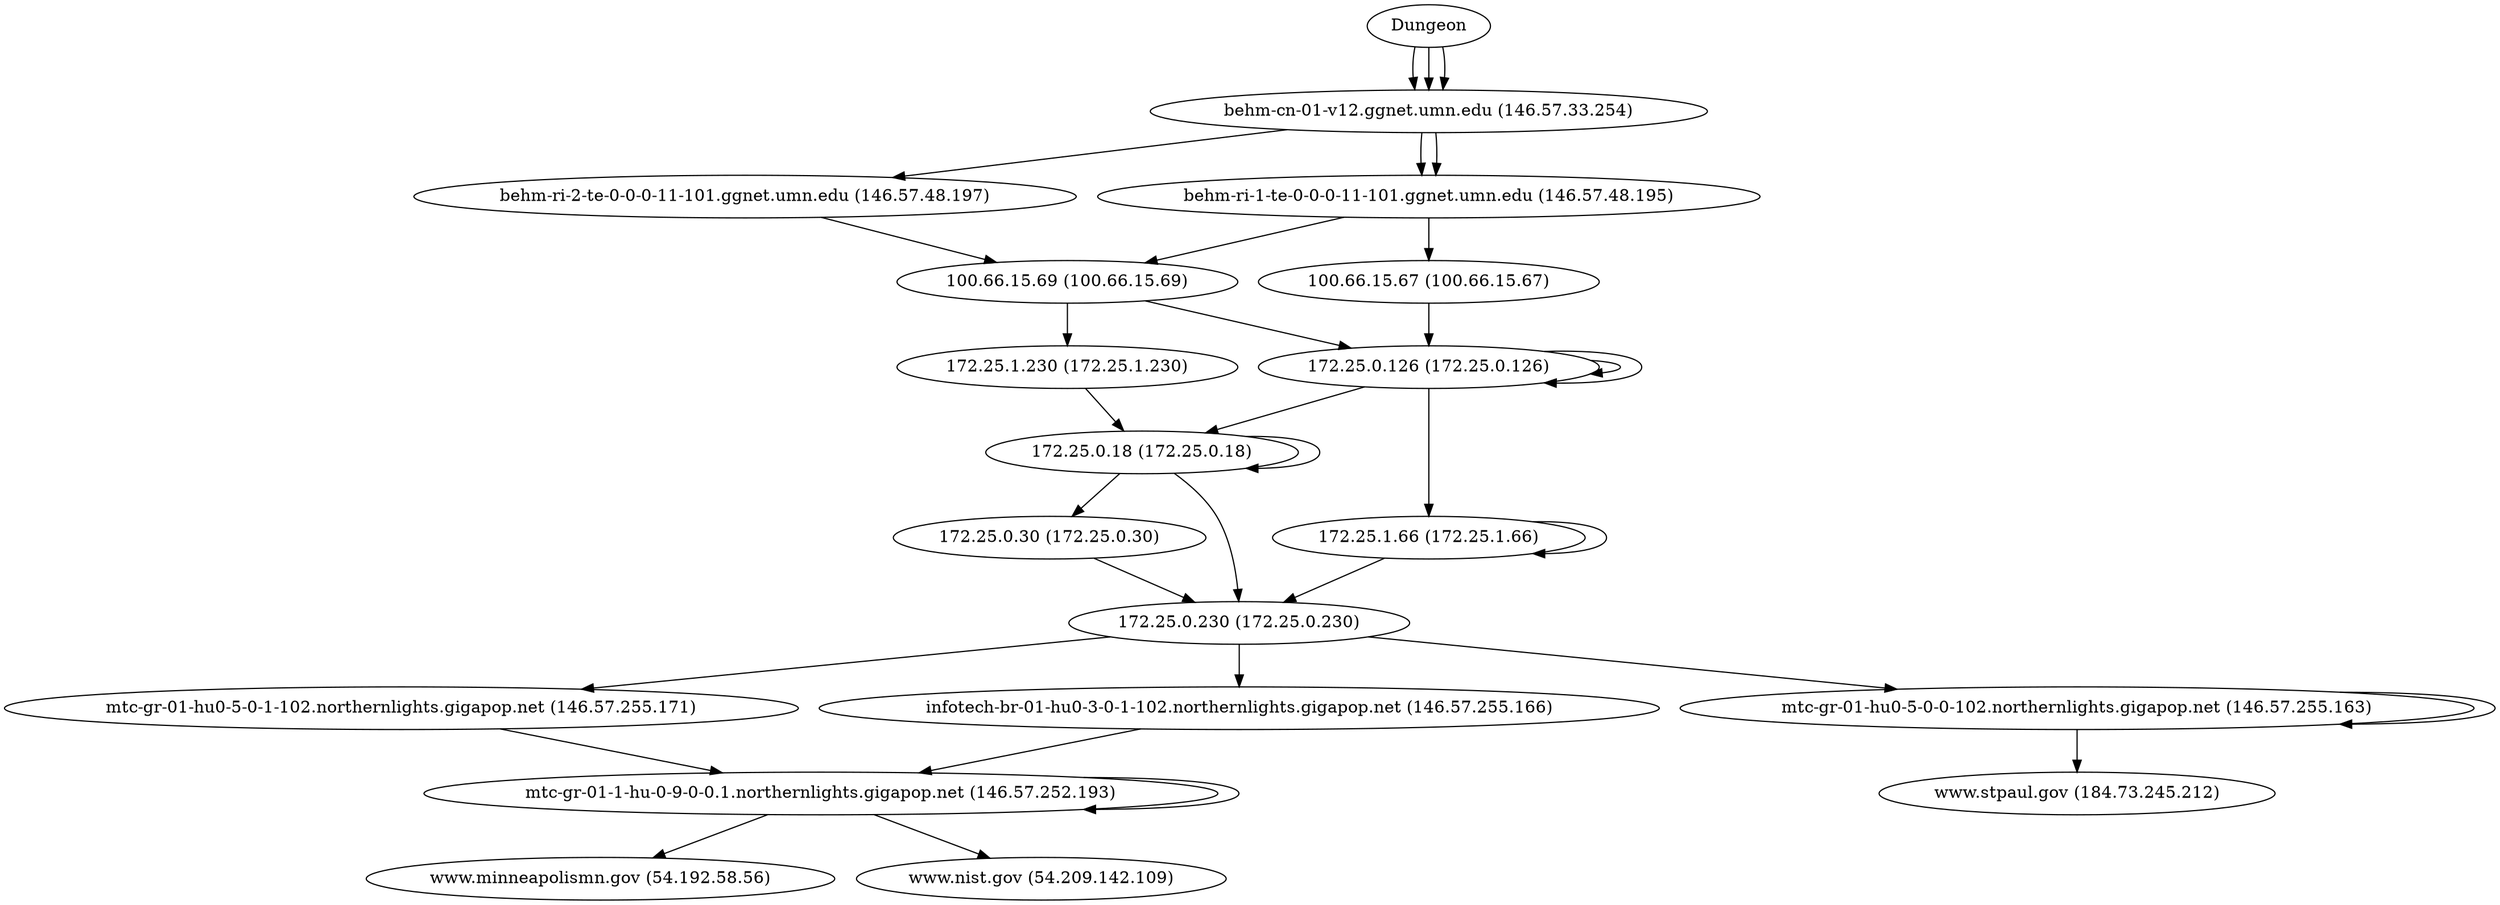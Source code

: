 digraph network {

// traceroute to www.minneapolismn.gov (54.192.58.56), 60 hops max, 60 byte packets
"Dungeon" -> "behm-cn-01-v12.ggnet.umn.edu (146.57.33.254)";
"behm-cn-01-v12.ggnet.umn.edu (146.57.33.254)" -> "behm-ri-1-te-0-0-0-11-101.ggnet.umn.edu (146.57.48.195)";
"behm-ri-1-te-0-0-0-11-101.ggnet.umn.edu (146.57.48.195)" -> "100.66.15.69 (100.66.15.69)";
"100.66.15.69 (100.66.15.69)" -> "172.25.0.126 (172.25.0.126)";
"172.25.0.126 (172.25.0.126)" -> "172.25.0.126 (172.25.0.126)";
"172.25.0.126 (172.25.0.126)" -> "172.25.0.18 (172.25.0.18)";
"172.25.0.18 (172.25.0.18)" -> "172.25.0.30 (172.25.0.30)";
"172.25.0.30 (172.25.0.30)" -> "172.25.0.230 (172.25.0.230)";
"172.25.0.230 (172.25.0.230)" -> "mtc-gr-01-hu0-5-0-1-102.northernlights.gigapop.net (146.57.255.171)";
"mtc-gr-01-hu0-5-0-1-102.northernlights.gigapop.net (146.57.255.171)" -> "mtc-gr-01-1-hu-0-9-0-0.1.northernlights.gigapop.net (146.57.252.193)";
"mtc-gr-01-1-hu-0-9-0-0.1.northernlights.gigapop.net (146.57.252.193)" -> "www.minneapolismn.gov (54.192.58.56)";

// traceroute to www.stpaul.gov (184.73.245.212), 60 hops max, 60 byte packets
"Dungeon" -> "behm-cn-01-v12.ggnet.umn.edu (146.57.33.254)";
"behm-cn-01-v12.ggnet.umn.edu (146.57.33.254)" -> "behm-ri-1-te-0-0-0-11-101.ggnet.umn.edu (146.57.48.195)";
"behm-ri-1-te-0-0-0-11-101.ggnet.umn.edu (146.57.48.195)" -> "100.66.15.67 (100.66.15.67)";
"100.66.15.67 (100.66.15.67)" -> "172.25.0.126 (172.25.0.126)";
"172.25.0.126 (172.25.0.126)" -> "172.25.0.126 (172.25.0.126)";
"172.25.0.126 (172.25.0.126)" -> "172.25.1.66 (172.25.1.66)";
"172.25.1.66 (172.25.1.66)" -> "172.25.1.66 (172.25.1.66)";
"172.25.1.66 (172.25.1.66)" -> "172.25.0.230 (172.25.0.230)";
"172.25.0.230 (172.25.0.230)" -> "mtc-gr-01-hu0-5-0-0-102.northernlights.gigapop.net (146.57.255.163)";
"mtc-gr-01-hu0-5-0-0-102.northernlights.gigapop.net (146.57.255.163)" -> "mtc-gr-01-hu0-5-0-0-102.northernlights.gigapop.net (146.57.255.163)";
"mtc-gr-01-hu0-5-0-0-102.northernlights.gigapop.net (146.57.255.163)" -> "www.stpaul.gov (184.73.245.212)";

// traceroute to www.nist.gov (54.209.142.109), 60 hops max, 60 byte packets
"Dungeon" -> "behm-cn-01-v12.ggnet.umn.edu (146.57.33.254)";
"behm-cn-01-v12.ggnet.umn.edu (146.57.33.254)" -> "behm-ri-2-te-0-0-0-11-101.ggnet.umn.edu (146.57.48.197)";
"behm-ri-2-te-0-0-0-11-101.ggnet.umn.edu (146.57.48.197)" -> "100.66.15.69 (100.66.15.69)";
"100.66.15.69 (100.66.15.69)" -> "172.25.1.230 (172.25.1.230)";
"172.25.1.230 (172.25.1.230)" -> "172.25.0.18 (172.25.0.18)";
"172.25.0.18 (172.25.0.18)" -> "172.25.0.18 (172.25.0.18)";
"172.25.0.18 (172.25.0.18)" -> "172.25.0.230 (172.25.0.230)";
"172.25.0.230 (172.25.0.230)" -> "infotech-br-01-hu0-3-0-1-102.northernlights.gigapop.net (146.57.255.166)";
"infotech-br-01-hu0-3-0-1-102.northernlights.gigapop.net (146.57.255.166)" -> "mtc-gr-01-1-hu-0-9-0-0.1.northernlights.gigapop.net (146.57.252.193)";
"mtc-gr-01-1-hu-0-9-0-0.1.northernlights.gigapop.net (146.57.252.193)" -> "mtc-gr-01-1-hu-0-9-0-0.1.northernlights.gigapop.net (146.57.252.193)";
"mtc-gr-01-1-hu-0-9-0-0.1.northernlights.gigapop.net (146.57.252.193)" -> "www.nist.gov (54.209.142.109)";
}

